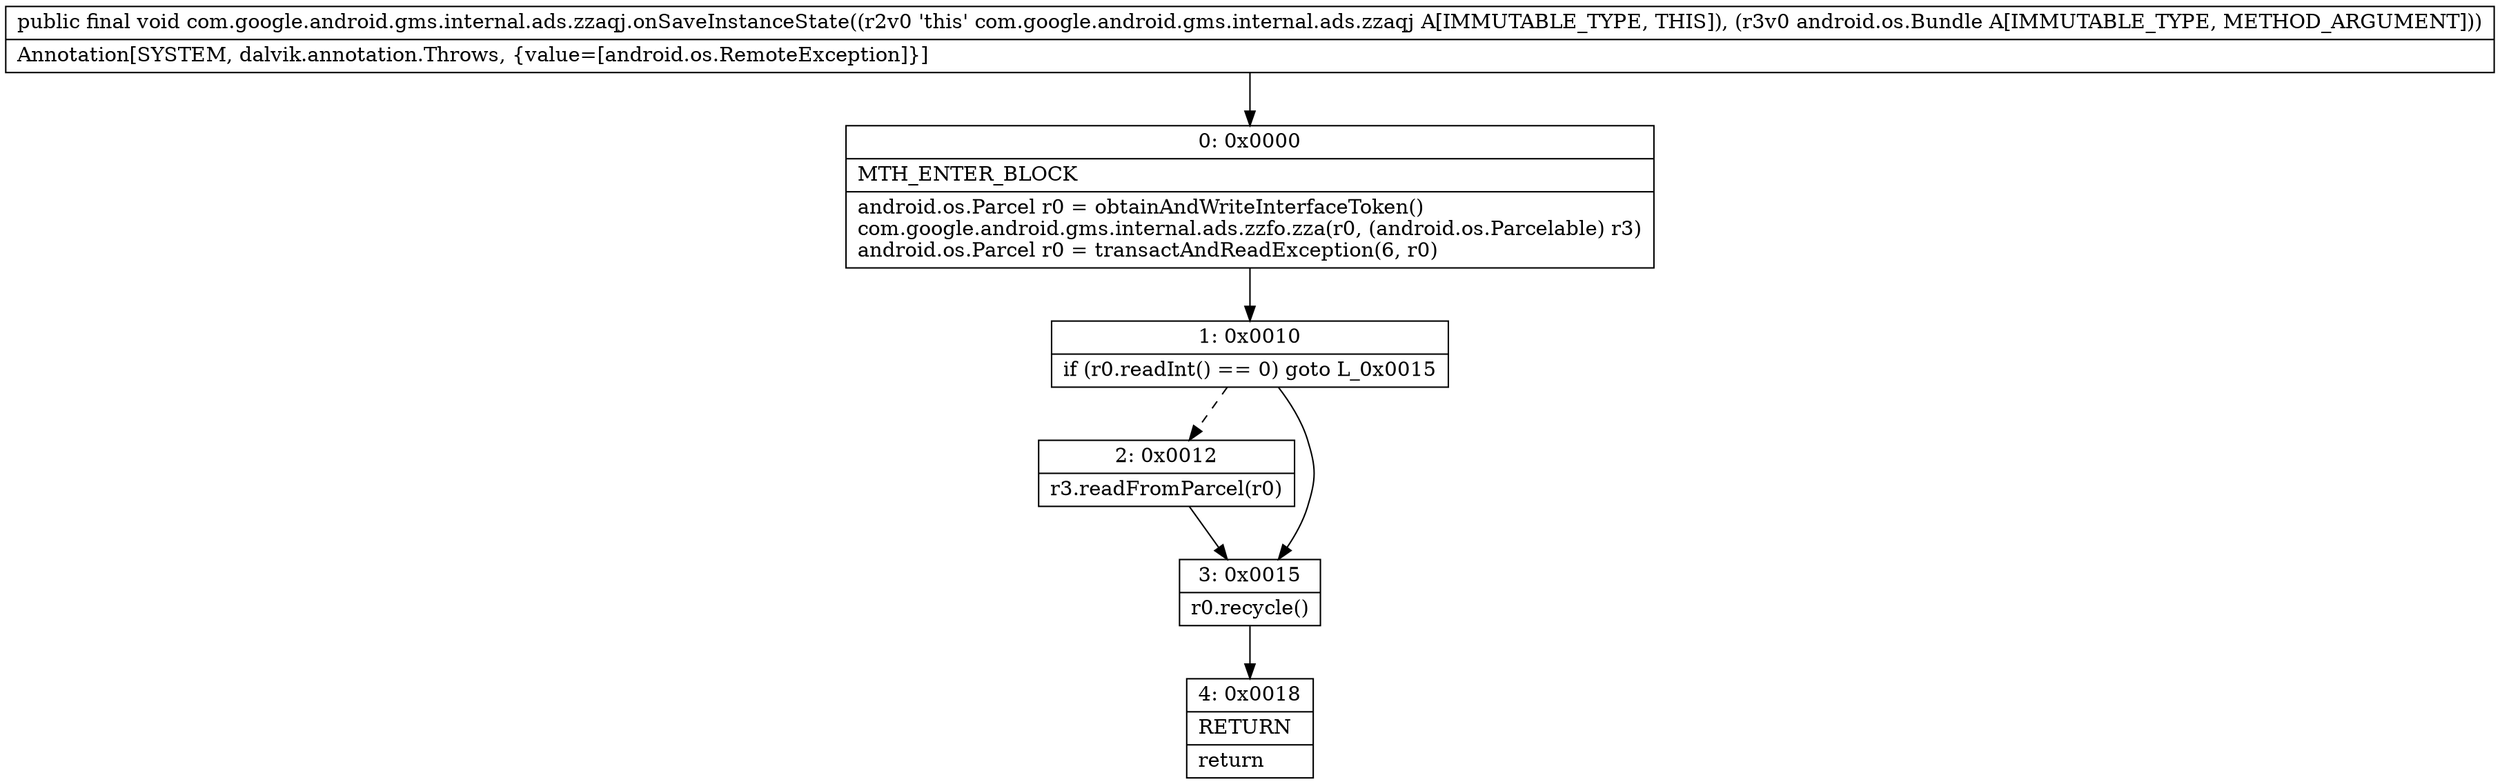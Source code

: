 digraph "CFG forcom.google.android.gms.internal.ads.zzaqj.onSaveInstanceState(Landroid\/os\/Bundle;)V" {
Node_0 [shape=record,label="{0\:\ 0x0000|MTH_ENTER_BLOCK\l|android.os.Parcel r0 = obtainAndWriteInterfaceToken()\lcom.google.android.gms.internal.ads.zzfo.zza(r0, (android.os.Parcelable) r3)\landroid.os.Parcel r0 = transactAndReadException(6, r0)\l}"];
Node_1 [shape=record,label="{1\:\ 0x0010|if (r0.readInt() == 0) goto L_0x0015\l}"];
Node_2 [shape=record,label="{2\:\ 0x0012|r3.readFromParcel(r0)\l}"];
Node_3 [shape=record,label="{3\:\ 0x0015|r0.recycle()\l}"];
Node_4 [shape=record,label="{4\:\ 0x0018|RETURN\l|return\l}"];
MethodNode[shape=record,label="{public final void com.google.android.gms.internal.ads.zzaqj.onSaveInstanceState((r2v0 'this' com.google.android.gms.internal.ads.zzaqj A[IMMUTABLE_TYPE, THIS]), (r3v0 android.os.Bundle A[IMMUTABLE_TYPE, METHOD_ARGUMENT]))  | Annotation[SYSTEM, dalvik.annotation.Throws, \{value=[android.os.RemoteException]\}]\l}"];
MethodNode -> Node_0;
Node_0 -> Node_1;
Node_1 -> Node_2[style=dashed];
Node_1 -> Node_3;
Node_2 -> Node_3;
Node_3 -> Node_4;
}

